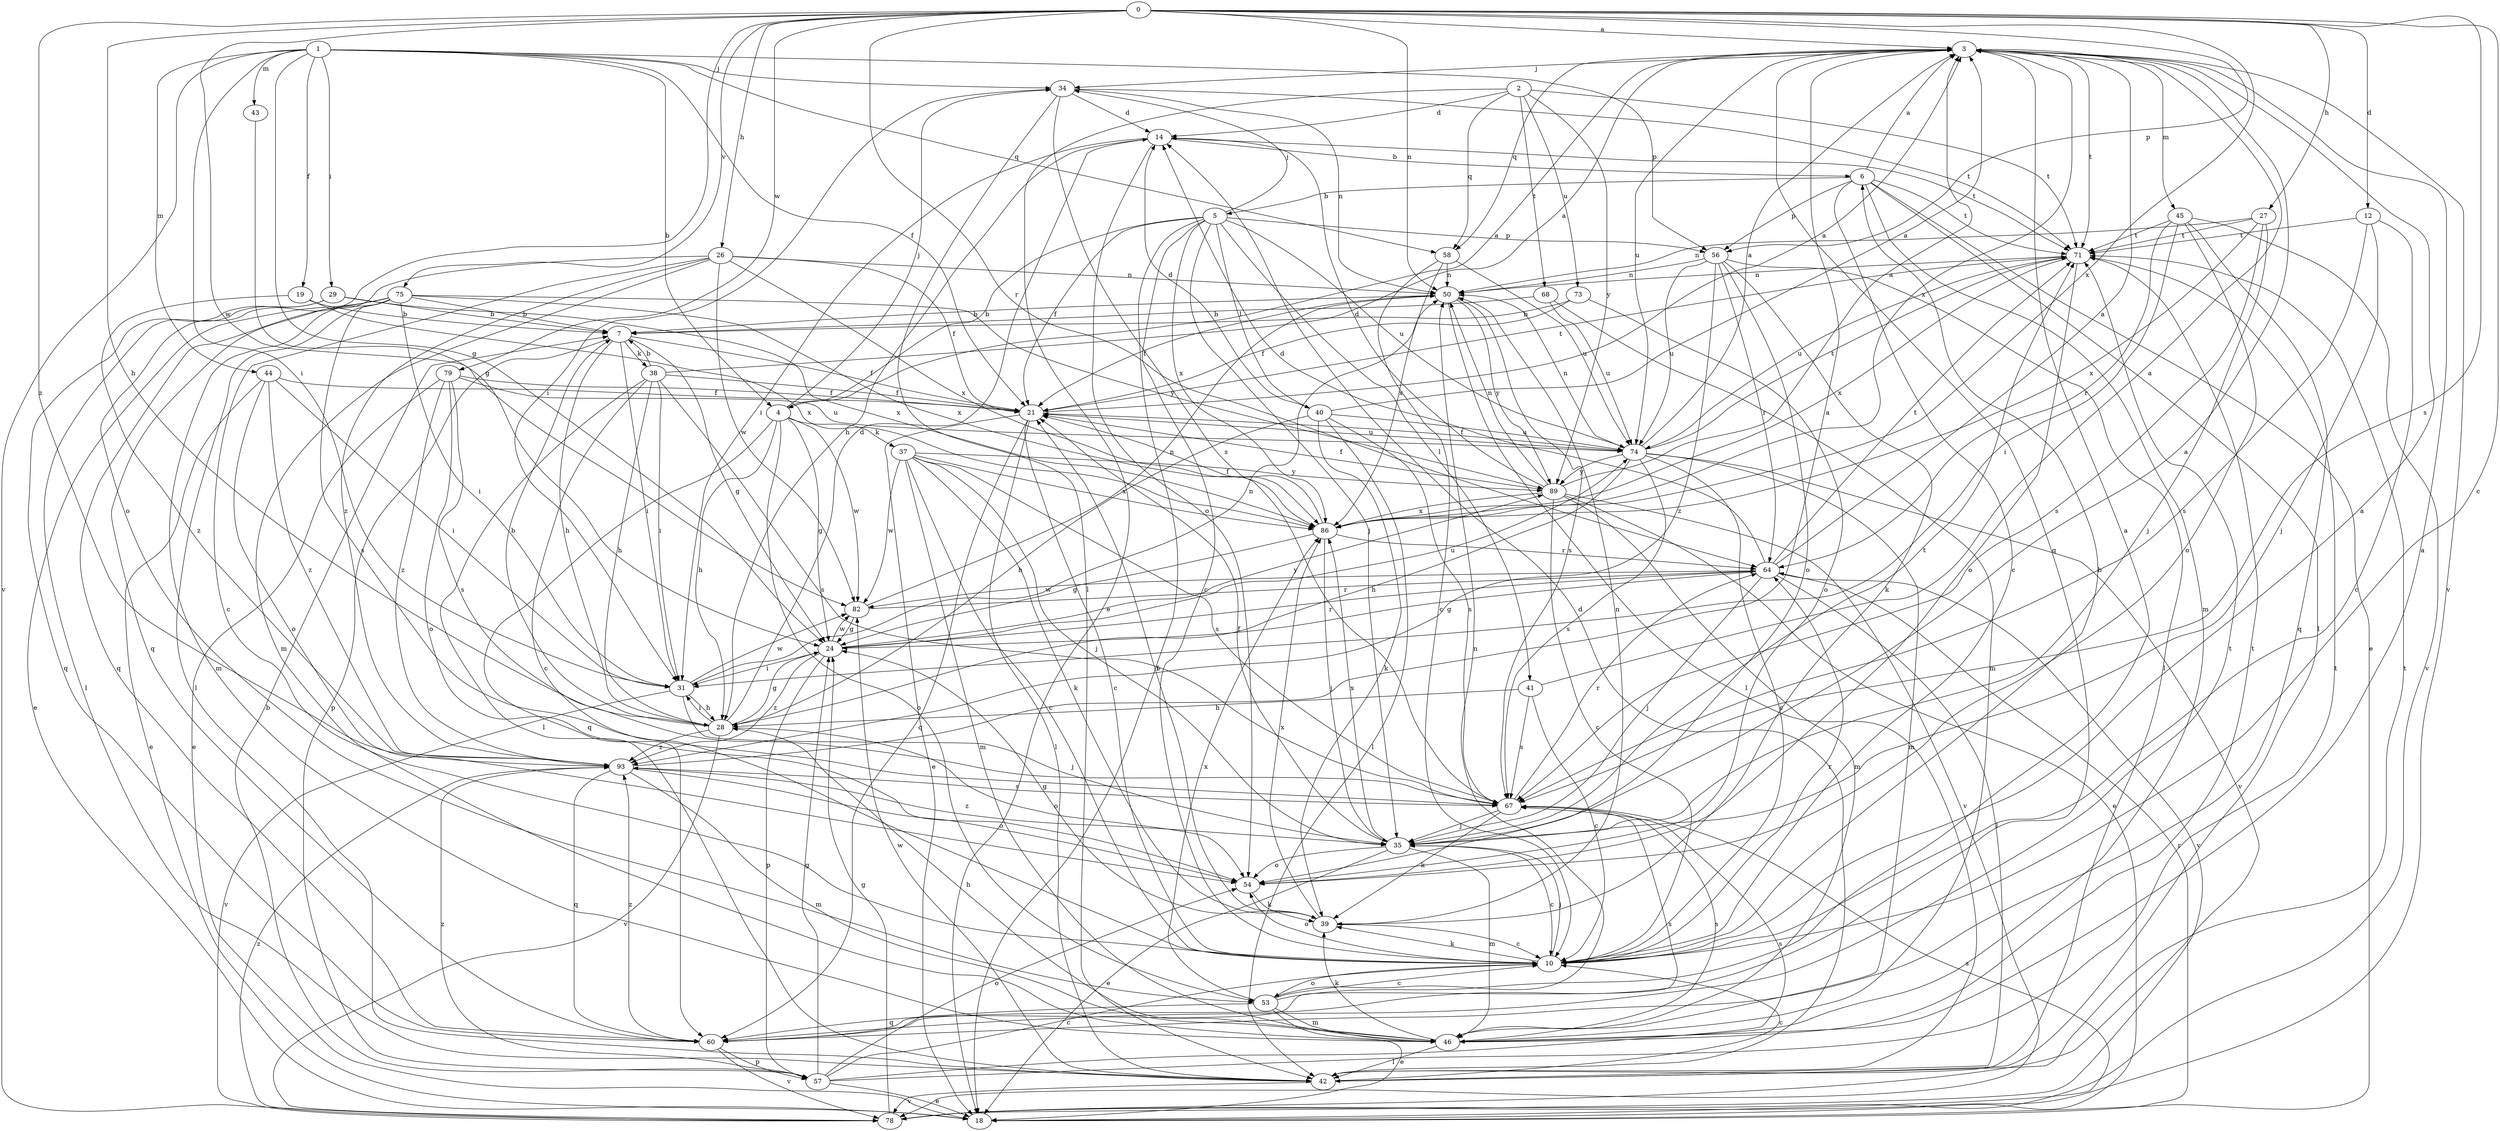 strict digraph  {
0;
1;
2;
3;
4;
5;
6;
7;
10;
12;
14;
18;
19;
21;
24;
26;
27;
28;
29;
31;
34;
35;
37;
38;
39;
40;
41;
42;
43;
44;
45;
46;
50;
53;
54;
56;
57;
58;
60;
64;
67;
68;
71;
73;
74;
75;
78;
79;
82;
86;
89;
93;
0 -> 3  [label=a];
0 -> 10  [label=c];
0 -> 12  [label=d];
0 -> 26  [label=h];
0 -> 27  [label=h];
0 -> 28  [label=h];
0 -> 50  [label=n];
0 -> 53  [label=o];
0 -> 56  [label=p];
0 -> 64  [label=r];
0 -> 67  [label=s];
0 -> 75  [label=v];
0 -> 79  [label=w];
0 -> 82  [label=w];
0 -> 86  [label=x];
0 -> 93  [label=z];
1 -> 4  [label=b];
1 -> 19  [label=f];
1 -> 21  [label=f];
1 -> 24  [label=g];
1 -> 29  [label=i];
1 -> 31  [label=i];
1 -> 34  [label=j];
1 -> 43  [label=m];
1 -> 44  [label=m];
1 -> 56  [label=p];
1 -> 58  [label=q];
1 -> 78  [label=v];
2 -> 14  [label=d];
2 -> 18  [label=e];
2 -> 58  [label=q];
2 -> 68  [label=t];
2 -> 71  [label=t];
2 -> 73  [label=u];
2 -> 89  [label=y];
3 -> 34  [label=j];
3 -> 45  [label=m];
3 -> 58  [label=q];
3 -> 60  [label=q];
3 -> 71  [label=t];
3 -> 74  [label=u];
3 -> 78  [label=v];
3 -> 86  [label=x];
4 -> 3  [label=a];
4 -> 24  [label=g];
4 -> 28  [label=h];
4 -> 34  [label=j];
4 -> 37  [label=k];
4 -> 53  [label=o];
4 -> 60  [label=q];
4 -> 82  [label=w];
5 -> 4  [label=b];
5 -> 10  [label=c];
5 -> 18  [label=e];
5 -> 21  [label=f];
5 -> 34  [label=j];
5 -> 35  [label=j];
5 -> 40  [label=l];
5 -> 41  [label=l];
5 -> 56  [label=p];
5 -> 74  [label=u];
5 -> 86  [label=x];
6 -> 3  [label=a];
6 -> 5  [label=b];
6 -> 10  [label=c];
6 -> 18  [label=e];
6 -> 42  [label=l];
6 -> 46  [label=m];
6 -> 56  [label=p];
6 -> 71  [label=t];
7 -> 21  [label=f];
7 -> 24  [label=g];
7 -> 28  [label=h];
7 -> 31  [label=i];
7 -> 38  [label=k];
7 -> 57  [label=p];
10 -> 3  [label=a];
10 -> 6  [label=b];
10 -> 35  [label=j];
10 -> 39  [label=k];
10 -> 53  [label=o];
10 -> 54  [label=o];
10 -> 64  [label=r];
12 -> 10  [label=c];
12 -> 35  [label=j];
12 -> 67  [label=s];
12 -> 71  [label=t];
14 -> 6  [label=b];
14 -> 28  [label=h];
14 -> 31  [label=i];
14 -> 54  [label=o];
14 -> 71  [label=t];
18 -> 64  [label=r];
18 -> 67  [label=s];
19 -> 7  [label=b];
19 -> 86  [label=x];
19 -> 93  [label=z];
21 -> 3  [label=a];
21 -> 10  [label=c];
21 -> 18  [label=e];
21 -> 42  [label=l];
21 -> 60  [label=q];
21 -> 71  [label=t];
21 -> 74  [label=u];
24 -> 31  [label=i];
24 -> 57  [label=p];
24 -> 64  [label=r];
24 -> 74  [label=u];
24 -> 82  [label=w];
24 -> 89  [label=y];
24 -> 93  [label=z];
26 -> 10  [label=c];
26 -> 21  [label=f];
26 -> 46  [label=m];
26 -> 50  [label=n];
26 -> 60  [label=q];
26 -> 82  [label=w];
26 -> 86  [label=x];
26 -> 93  [label=z];
27 -> 35  [label=j];
27 -> 50  [label=n];
27 -> 67  [label=s];
27 -> 71  [label=t];
27 -> 86  [label=x];
28 -> 7  [label=b];
28 -> 14  [label=d];
28 -> 24  [label=g];
28 -> 31  [label=i];
28 -> 54  [label=o];
28 -> 78  [label=v];
28 -> 93  [label=z];
29 -> 7  [label=b];
29 -> 42  [label=l];
29 -> 60  [label=q];
29 -> 86  [label=x];
31 -> 28  [label=h];
31 -> 35  [label=j];
31 -> 50  [label=n];
31 -> 78  [label=v];
31 -> 82  [label=w];
34 -> 14  [label=d];
34 -> 31  [label=i];
34 -> 42  [label=l];
34 -> 50  [label=n];
34 -> 67  [label=s];
34 -> 71  [label=t];
35 -> 3  [label=a];
35 -> 10  [label=c];
35 -> 18  [label=e];
35 -> 21  [label=f];
35 -> 46  [label=m];
35 -> 54  [label=o];
35 -> 71  [label=t];
35 -> 86  [label=x];
35 -> 93  [label=z];
37 -> 10  [label=c];
37 -> 35  [label=j];
37 -> 39  [label=k];
37 -> 46  [label=m];
37 -> 67  [label=s];
37 -> 82  [label=w];
37 -> 86  [label=x];
37 -> 89  [label=y];
38 -> 3  [label=a];
38 -> 7  [label=b];
38 -> 10  [label=c];
38 -> 21  [label=f];
38 -> 28  [label=h];
38 -> 31  [label=i];
38 -> 42  [label=l];
38 -> 67  [label=s];
39 -> 10  [label=c];
39 -> 21  [label=f];
39 -> 24  [label=g];
39 -> 50  [label=n];
39 -> 86  [label=x];
40 -> 3  [label=a];
40 -> 14  [label=d];
40 -> 28  [label=h];
40 -> 39  [label=k];
40 -> 42  [label=l];
40 -> 67  [label=s];
40 -> 74  [label=u];
41 -> 3  [label=a];
41 -> 10  [label=c];
41 -> 28  [label=h];
41 -> 67  [label=s];
42 -> 10  [label=c];
42 -> 14  [label=d];
42 -> 71  [label=t];
42 -> 78  [label=v];
42 -> 82  [label=w];
43 -> 24  [label=g];
44 -> 18  [label=e];
44 -> 21  [label=f];
44 -> 31  [label=i];
44 -> 54  [label=o];
44 -> 93  [label=z];
45 -> 31  [label=i];
45 -> 54  [label=o];
45 -> 60  [label=q];
45 -> 64  [label=r];
45 -> 71  [label=t];
45 -> 78  [label=v];
46 -> 3  [label=a];
46 -> 28  [label=h];
46 -> 39  [label=k];
46 -> 42  [label=l];
46 -> 67  [label=s];
46 -> 71  [label=t];
50 -> 7  [label=b];
50 -> 21  [label=f];
50 -> 42  [label=l];
50 -> 67  [label=s];
50 -> 89  [label=y];
53 -> 3  [label=a];
53 -> 10  [label=c];
53 -> 18  [label=e];
53 -> 46  [label=m];
53 -> 50  [label=n];
53 -> 60  [label=q];
53 -> 86  [label=x];
54 -> 39  [label=k];
56 -> 39  [label=k];
56 -> 42  [label=l];
56 -> 50  [label=n];
56 -> 54  [label=o];
56 -> 64  [label=r];
56 -> 74  [label=u];
56 -> 93  [label=z];
57 -> 7  [label=b];
57 -> 10  [label=c];
57 -> 18  [label=e];
57 -> 24  [label=g];
57 -> 54  [label=o];
57 -> 67  [label=s];
57 -> 71  [label=t];
57 -> 93  [label=z];
58 -> 10  [label=c];
58 -> 50  [label=n];
58 -> 74  [label=u];
58 -> 86  [label=x];
60 -> 57  [label=p];
60 -> 67  [label=s];
60 -> 71  [label=t];
60 -> 78  [label=v];
60 -> 93  [label=z];
64 -> 3  [label=a];
64 -> 14  [label=d];
64 -> 24  [label=g];
64 -> 35  [label=j];
64 -> 42  [label=l];
64 -> 71  [label=t];
64 -> 78  [label=v];
64 -> 82  [label=w];
67 -> 35  [label=j];
67 -> 39  [label=k];
67 -> 64  [label=r];
68 -> 7  [label=b];
68 -> 46  [label=m];
68 -> 74  [label=u];
71 -> 50  [label=n];
71 -> 54  [label=o];
71 -> 74  [label=u];
71 -> 86  [label=x];
73 -> 7  [label=b];
73 -> 21  [label=f];
73 -> 54  [label=o];
74 -> 3  [label=a];
74 -> 10  [label=c];
74 -> 21  [label=f];
74 -> 28  [label=h];
74 -> 46  [label=m];
74 -> 50  [label=n];
74 -> 67  [label=s];
74 -> 71  [label=t];
74 -> 78  [label=v];
74 -> 89  [label=y];
75 -> 7  [label=b];
75 -> 18  [label=e];
75 -> 31  [label=i];
75 -> 42  [label=l];
75 -> 46  [label=m];
75 -> 60  [label=q];
75 -> 67  [label=s];
75 -> 86  [label=x];
75 -> 89  [label=y];
78 -> 24  [label=g];
78 -> 93  [label=z];
79 -> 18  [label=e];
79 -> 21  [label=f];
79 -> 54  [label=o];
79 -> 67  [label=s];
79 -> 74  [label=u];
79 -> 93  [label=z];
82 -> 24  [label=g];
82 -> 50  [label=n];
82 -> 64  [label=r];
86 -> 21  [label=f];
86 -> 24  [label=g];
86 -> 35  [label=j];
86 -> 64  [label=r];
89 -> 3  [label=a];
89 -> 10  [label=c];
89 -> 14  [label=d];
89 -> 18  [label=e];
89 -> 21  [label=f];
89 -> 46  [label=m];
89 -> 50  [label=n];
89 -> 78  [label=v];
89 -> 86  [label=x];
93 -> 3  [label=a];
93 -> 46  [label=m];
93 -> 54  [label=o];
93 -> 60  [label=q];
93 -> 67  [label=s];
}
